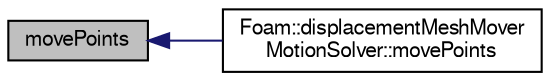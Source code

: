digraph "movePoints"
{
  bgcolor="transparent";
  edge [fontname="FreeSans",fontsize="10",labelfontname="FreeSans",labelfontsize="10"];
  node [fontname="FreeSans",fontsize="10",shape=record];
  rankdir="LR";
  Node1 [label="movePoints",height=0.2,width=0.4,color="black", fillcolor="grey75", style="filled" fontcolor="black"];
  Node1 -> Node2 [dir="back",color="midnightblue",fontsize="10",style="solid",fontname="FreeSans"];
  Node2 [label="Foam::displacementMeshMover\lMotionSolver::movePoints",height=0.2,width=0.4,color="black",URL="$a00531.html#ab62834098bae1d3887f578c700754f39",tooltip="Update local data for geometry changes. "];
}
